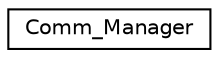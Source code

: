 digraph "Graphical Class Hierarchy"
{
 // INTERACTIVE_SVG=YES
 // LATEX_PDF_SIZE
  edge [fontname="Helvetica",fontsize="10",labelfontname="Helvetica",labelfontsize="10"];
  node [fontname="Helvetica",fontsize="10",shape=record];
  rankdir="LR";
  Node0 [label="Comm_Manager",height=0.2,width=0.4,color="black", fillcolor="white", style="filled",URL="$class_comm___manager.html",tooltip="Handles internal communication between Control, RPi and Nodes."];
}
